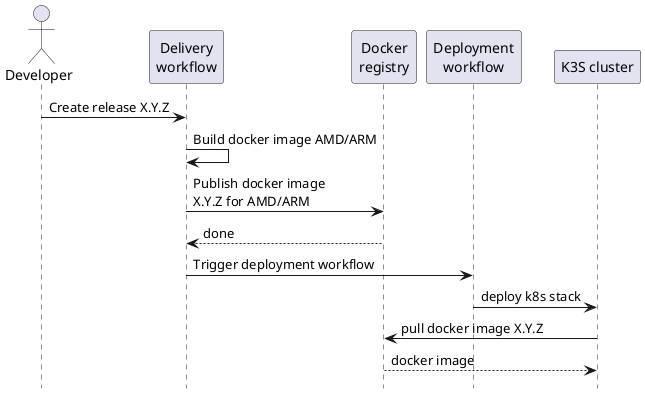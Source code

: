 @startuml "deployment-flow"
hide footbox

actor Developer as developer
participant "Delivery\nworkflow" as github1
participant "Docker\nregistry" as registry
participant "Deployment\nworkflow" as github2
participant "K3S cluster" as k3s

developer -> github1: Create release X.Y.Z
github1 -> github1: Build docker image AMD/ARM
github1 -> registry: Publish docker image\nX.Y.Z for AMD/ARM
registry --> github1: done

github1 -> github2: Trigger deployment workflow

github2 -> k3s: deploy k8s stack
k3s -> registry: pull docker image X.Y.Z
registry --> k3s: docker image
@enduml